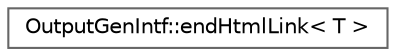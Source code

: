 digraph "Graphical Class Hierarchy"
{
 // INTERACTIVE_SVG=YES
 // LATEX_PDF_SIZE
  bgcolor="transparent";
  edge [fontname=Helvetica,fontsize=10,labelfontname=Helvetica,labelfontsize=10];
  node [fontname=Helvetica,fontsize=10,shape=box,height=0.2,width=0.4];
  rankdir="LR";
  Node0 [label="OutputGenIntf::endHtmlLink\< T \>",height=0.2,width=0.4,color="grey40", fillcolor="white", style="filled",URL="$d5/dc3/struct_output_gen_intf_1_1end_html_link.html",tooltip=" "];
}

